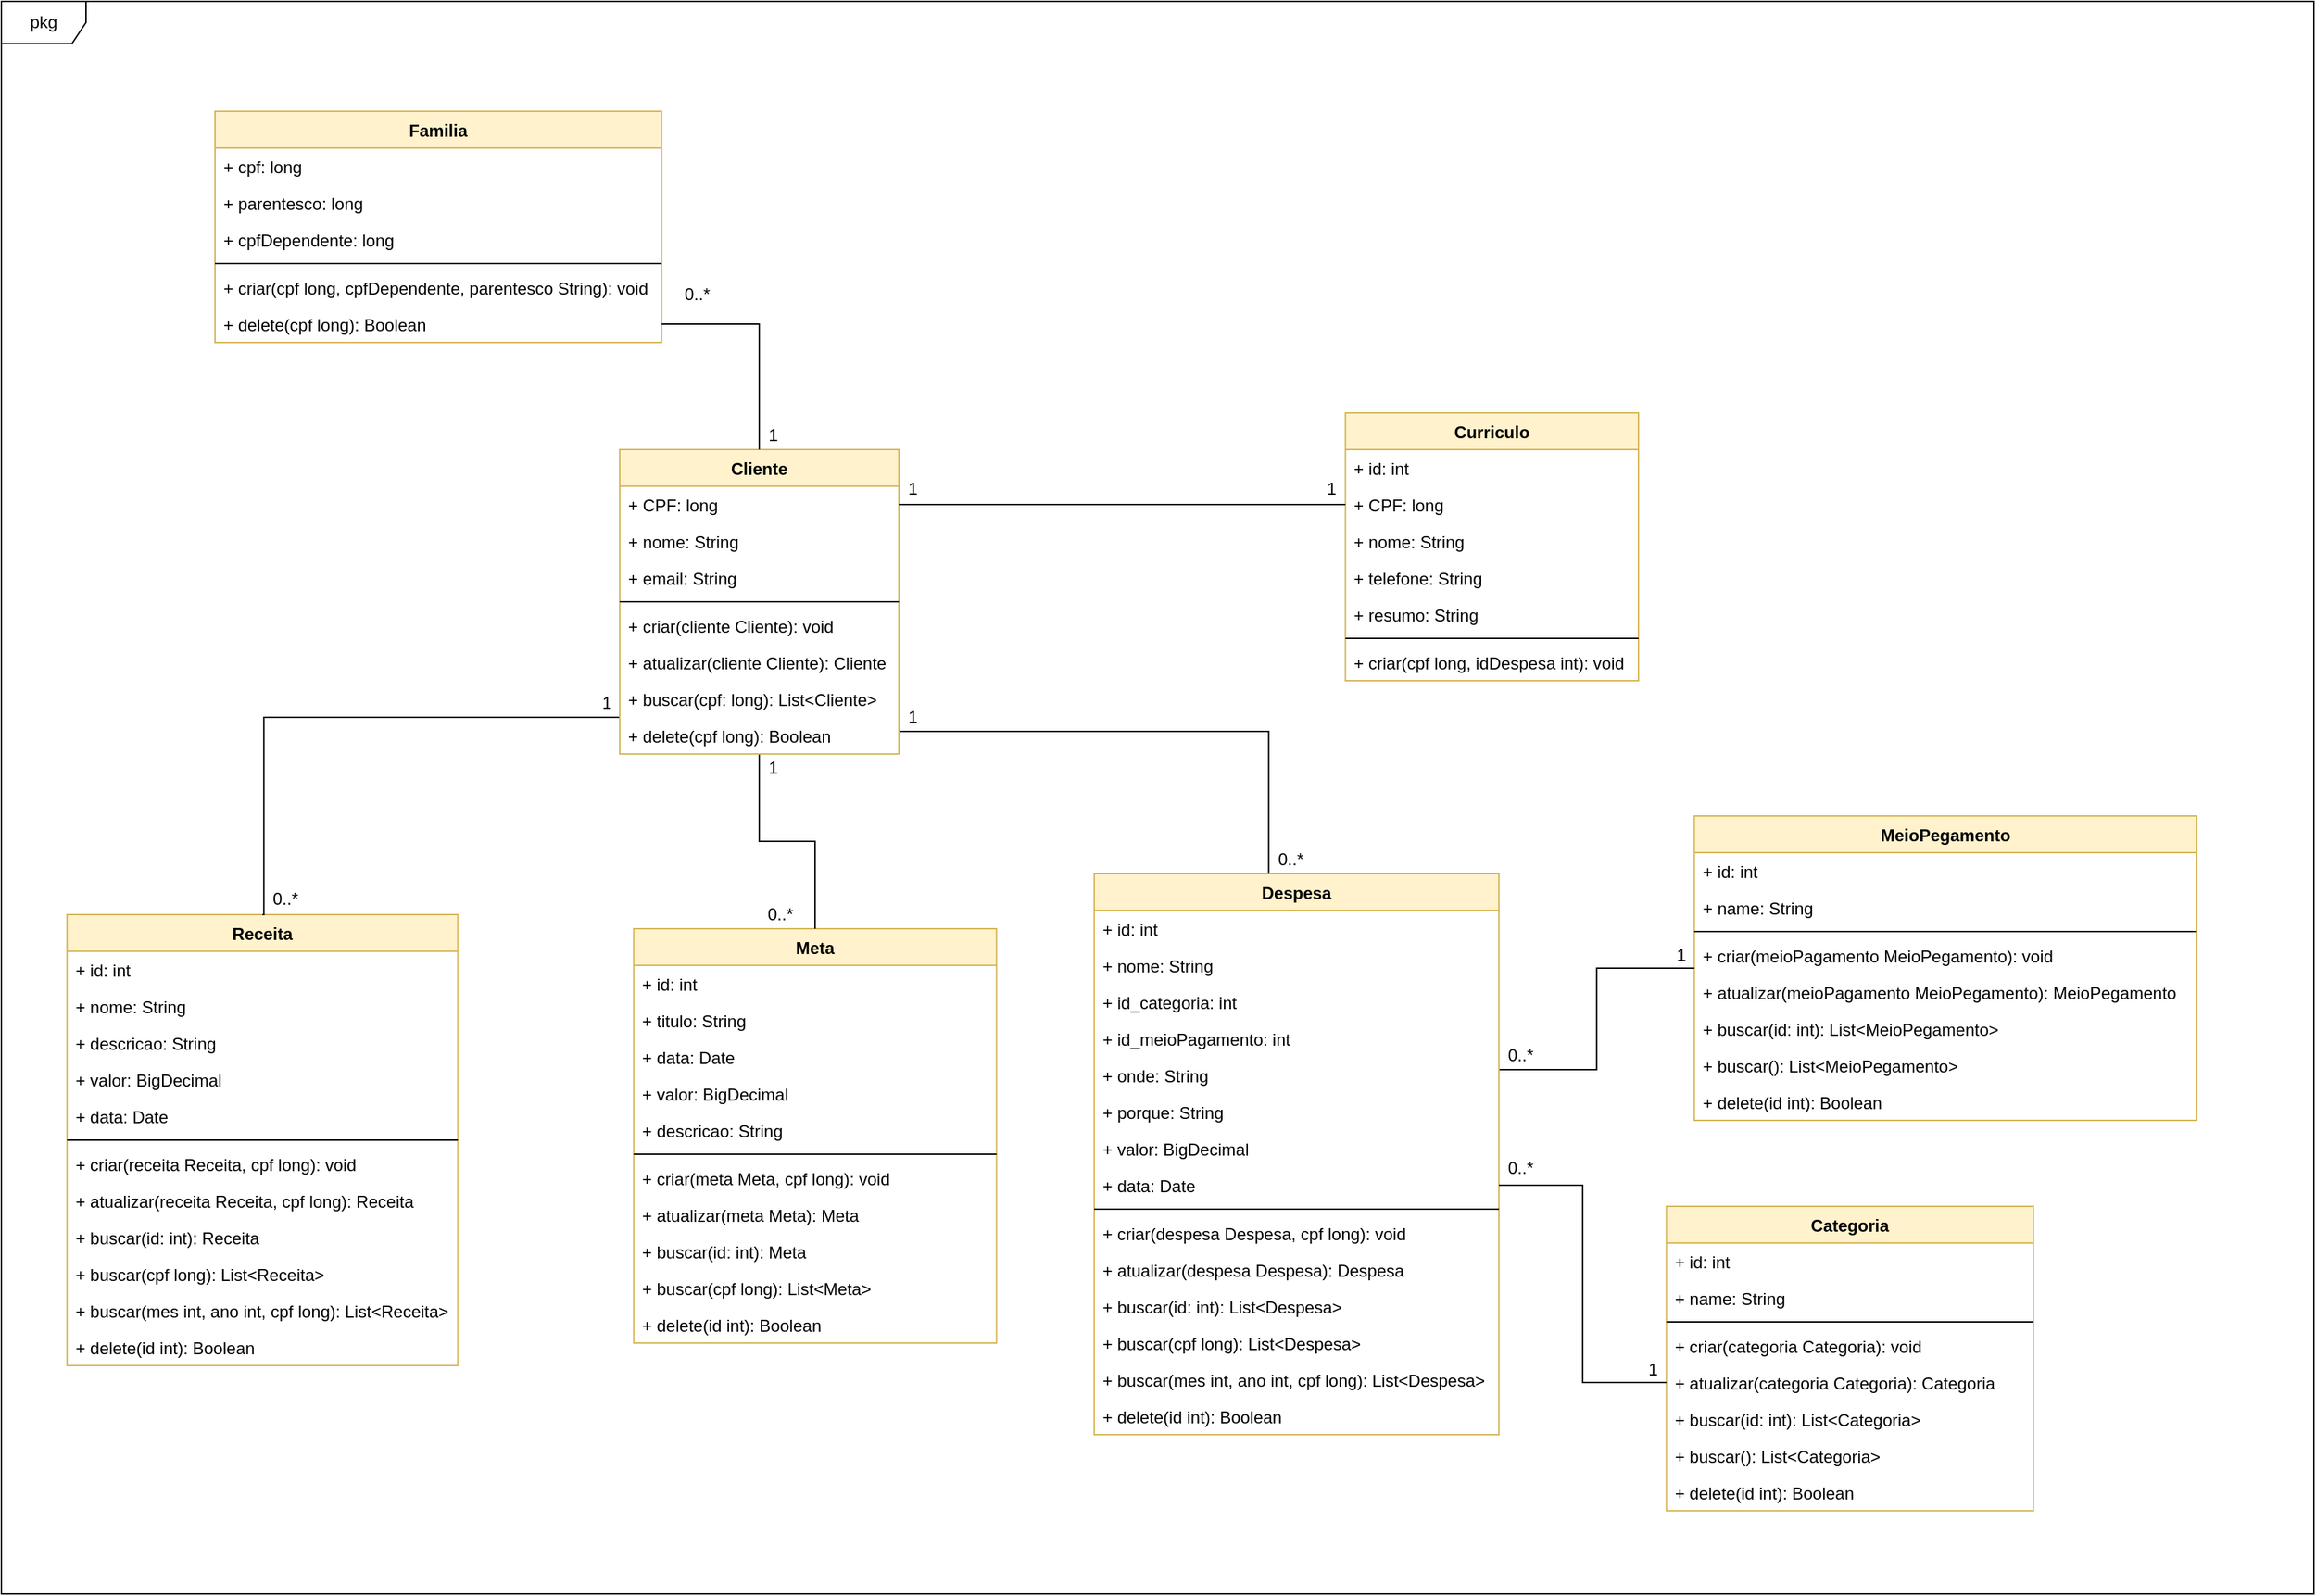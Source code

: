 <mxfile version="16.5.2" type="device"><diagram id="uWx7oYyYo-1F4tylcxtC" name="Page-1"><mxGraphModel dx="4543" dy="1931" grid="1" gridSize="10" guides="1" tooltips="1" connect="1" arrows="1" fold="1" page="1" pageScale="1" pageWidth="827" pageHeight="1169" math="0" shadow="0"><root><mxCell id="0"/><mxCell id="1" parent="0"/><mxCell id="nugGNnSuwgIJaR5XxNCK-1" value="Meta" style="swimlane;fontStyle=1;align=center;verticalAlign=top;childLayout=stackLayout;horizontal=1;startSize=26;horizontalStack=0;resizeParent=1;resizeParentMax=0;resizeLast=0;collapsible=1;marginBottom=0;fillColor=#fff2cc;strokeColor=#d6b656;" parent="1" vertex="1"><mxGeometry x="-2027.586" y="-490" width="257.333" height="294" as="geometry"/></mxCell><mxCell id="fTscHp3UliAlDqYLNk_5-16" value="+ id: int  " style="text;strokeColor=none;fillColor=none;align=left;verticalAlign=top;spacingLeft=4;spacingRight=4;overflow=hidden;rotatable=0;points=[[0,0.5],[1,0.5]];portConstraint=eastwest;" parent="nugGNnSuwgIJaR5XxNCK-1" vertex="1"><mxGeometry y="26" width="257.333" height="26" as="geometry"/></mxCell><mxCell id="fTscHp3UliAlDqYLNk_5-17" value="+ titulo: String" style="text;strokeColor=none;fillColor=none;align=left;verticalAlign=top;spacingLeft=4;spacingRight=4;overflow=hidden;rotatable=0;points=[[0,0.5],[1,0.5]];portConstraint=eastwest;" parent="nugGNnSuwgIJaR5XxNCK-1" vertex="1"><mxGeometry y="52" width="257.333" height="26" as="geometry"/></mxCell><mxCell id="fTscHp3UliAlDqYLNk_5-18" value="+ data: Date" style="text;strokeColor=none;fillColor=none;align=left;verticalAlign=top;spacingLeft=4;spacingRight=4;overflow=hidden;rotatable=0;points=[[0,0.5],[1,0.5]];portConstraint=eastwest;" parent="nugGNnSuwgIJaR5XxNCK-1" vertex="1"><mxGeometry y="78" width="257.333" height="26" as="geometry"/></mxCell><mxCell id="fTscHp3UliAlDqYLNk_5-19" value="+ valor: BigDecimal" style="text;strokeColor=none;fillColor=none;align=left;verticalAlign=top;spacingLeft=4;spacingRight=4;overflow=hidden;rotatable=0;points=[[0,0.5],[1,0.5]];portConstraint=eastwest;" parent="nugGNnSuwgIJaR5XxNCK-1" vertex="1"><mxGeometry y="104" width="257.333" height="26" as="geometry"/></mxCell><mxCell id="fTscHp3UliAlDqYLNk_5-20" value="+ descricao: String" style="text;strokeColor=none;fillColor=none;align=left;verticalAlign=top;spacingLeft=4;spacingRight=4;overflow=hidden;rotatable=0;points=[[0,0.5],[1,0.5]];portConstraint=eastwest;" parent="nugGNnSuwgIJaR5XxNCK-1" vertex="1"><mxGeometry y="130" width="257.333" height="26" as="geometry"/></mxCell><mxCell id="nugGNnSuwgIJaR5XxNCK-3" value="" style="line;strokeWidth=1;fillColor=none;align=left;verticalAlign=middle;spacingTop=-1;spacingLeft=3;spacingRight=3;rotatable=0;labelPosition=right;points=[];portConstraint=eastwest;" parent="nugGNnSuwgIJaR5XxNCK-1" vertex="1"><mxGeometry y="156" width="257.333" height="8" as="geometry"/></mxCell><mxCell id="nugGNnSuwgIJaR5XxNCK-4" value="+ criar(meta Meta, cpf long): void" style="text;strokeColor=none;fillColor=none;align=left;verticalAlign=top;spacingLeft=4;spacingRight=4;overflow=hidden;rotatable=0;points=[[0,0.5],[1,0.5]];portConstraint=eastwest;" parent="nugGNnSuwgIJaR5XxNCK-1" vertex="1"><mxGeometry y="164" width="257.333" height="26" as="geometry"/></mxCell><mxCell id="nugGNnSuwgIJaR5XxNCK-5" value="+ atualizar(meta Meta): Meta" style="text;strokeColor=none;fillColor=none;align=left;verticalAlign=top;spacingLeft=4;spacingRight=4;overflow=hidden;rotatable=0;points=[[0,0.5],[1,0.5]];portConstraint=eastwest;" parent="nugGNnSuwgIJaR5XxNCK-1" vertex="1"><mxGeometry y="190" width="257.333" height="26" as="geometry"/></mxCell><mxCell id="nugGNnSuwgIJaR5XxNCK-8" value="+ buscar(id: int): Meta" style="text;strokeColor=none;fillColor=none;align=left;verticalAlign=top;spacingLeft=4;spacingRight=4;overflow=hidden;rotatable=0;points=[[0,0.5],[1,0.5]];portConstraint=eastwest;" parent="nugGNnSuwgIJaR5XxNCK-1" vertex="1"><mxGeometry y="216" width="257.333" height="26" as="geometry"/></mxCell><mxCell id="nugGNnSuwgIJaR5XxNCK-7" value="+ buscar(cpf long): List&lt;Meta&gt;" style="text;strokeColor=none;fillColor=none;align=left;verticalAlign=top;spacingLeft=4;spacingRight=4;overflow=hidden;rotatable=0;points=[[0,0.5],[1,0.5]];portConstraint=eastwest;" parent="nugGNnSuwgIJaR5XxNCK-1" vertex="1"><mxGeometry y="242" width="257.333" height="26" as="geometry"/></mxCell><mxCell id="nugGNnSuwgIJaR5XxNCK-6" value="+ delete(id int): Boolean" style="text;strokeColor=none;fillColor=none;align=left;verticalAlign=top;spacingLeft=4;spacingRight=4;overflow=hidden;rotatable=0;points=[[0,0.5],[1,0.5]];portConstraint=eastwest;" parent="nugGNnSuwgIJaR5XxNCK-1" vertex="1"><mxGeometry y="268" width="257.333" height="26" as="geometry"/></mxCell><mxCell id="nugGNnSuwgIJaR5XxNCK-9" value="Categoria" style="swimlane;fontStyle=1;align=center;verticalAlign=top;childLayout=stackLayout;horizontal=1;startSize=26;horizontalStack=0;resizeParent=1;resizeParentMax=0;resizeLast=0;collapsible=1;marginBottom=0;fillColor=#fff2cc;strokeColor=#d6b656;" parent="1" vertex="1"><mxGeometry x="-1295.178" y="-293" width="260.302" height="216" as="geometry"/></mxCell><mxCell id="nugGNnSuwgIJaR5XxNCK-10" value="+ id: int  " style="text;strokeColor=none;fillColor=none;align=left;verticalAlign=top;spacingLeft=4;spacingRight=4;overflow=hidden;rotatable=0;points=[[0,0.5],[1,0.5]];portConstraint=eastwest;" parent="nugGNnSuwgIJaR5XxNCK-9" vertex="1"><mxGeometry y="26" width="260.302" height="26" as="geometry"/></mxCell><mxCell id="nugGNnSuwgIJaR5XxNCK-11" value="+ name: String" style="text;strokeColor=none;fillColor=none;align=left;verticalAlign=top;spacingLeft=4;spacingRight=4;overflow=hidden;rotatable=0;points=[[0,0.5],[1,0.5]];portConstraint=eastwest;" parent="nugGNnSuwgIJaR5XxNCK-9" vertex="1"><mxGeometry y="52" width="260.302" height="26" as="geometry"/></mxCell><mxCell id="nugGNnSuwgIJaR5XxNCK-15" value="" style="line;strokeWidth=1;fillColor=none;align=left;verticalAlign=middle;spacingTop=-1;spacingLeft=3;spacingRight=3;rotatable=0;labelPosition=right;points=[];portConstraint=eastwest;" parent="nugGNnSuwgIJaR5XxNCK-9" vertex="1"><mxGeometry y="78" width="260.302" height="8" as="geometry"/></mxCell><mxCell id="nugGNnSuwgIJaR5XxNCK-16" value="+ criar(categoria Categoria): void" style="text;strokeColor=none;fillColor=none;align=left;verticalAlign=top;spacingLeft=4;spacingRight=4;overflow=hidden;rotatable=0;points=[[0,0.5],[1,0.5]];portConstraint=eastwest;" parent="nugGNnSuwgIJaR5XxNCK-9" vertex="1"><mxGeometry y="86" width="260.302" height="26" as="geometry"/></mxCell><mxCell id="nugGNnSuwgIJaR5XxNCK-17" value="+ atualizar(categoria Categoria): Categoria" style="text;strokeColor=none;fillColor=none;align=left;verticalAlign=top;spacingLeft=4;spacingRight=4;overflow=hidden;rotatable=0;points=[[0,0.5],[1,0.5]];portConstraint=eastwest;" parent="nugGNnSuwgIJaR5XxNCK-9" vertex="1"><mxGeometry y="112" width="260.302" height="26" as="geometry"/></mxCell><mxCell id="nugGNnSuwgIJaR5XxNCK-18" value="+ buscar(id: int): List&lt;Categoria&gt;" style="text;strokeColor=none;fillColor=none;align=left;verticalAlign=top;spacingLeft=4;spacingRight=4;overflow=hidden;rotatable=0;points=[[0,0.5],[1,0.5]];portConstraint=eastwest;" parent="nugGNnSuwgIJaR5XxNCK-9" vertex="1"><mxGeometry y="138" width="260.302" height="26" as="geometry"/></mxCell><mxCell id="nugGNnSuwgIJaR5XxNCK-19" value="+ buscar(): List&lt;Categoria&gt;" style="text;strokeColor=none;fillColor=none;align=left;verticalAlign=top;spacingLeft=4;spacingRight=4;overflow=hidden;rotatable=0;points=[[0,0.5],[1,0.5]];portConstraint=eastwest;" parent="nugGNnSuwgIJaR5XxNCK-9" vertex="1"><mxGeometry y="164" width="260.302" height="26" as="geometry"/></mxCell><mxCell id="nugGNnSuwgIJaR5XxNCK-20" value="+ delete(id int): Boolean" style="text;strokeColor=none;fillColor=none;align=left;verticalAlign=top;spacingLeft=4;spacingRight=4;overflow=hidden;rotatable=0;points=[[0,0.5],[1,0.5]];portConstraint=eastwest;" parent="nugGNnSuwgIJaR5XxNCK-9" vertex="1"><mxGeometry y="190" width="260.302" height="26" as="geometry"/></mxCell><mxCell id="nugGNnSuwgIJaR5XxNCK-21" value="MeioPegamento" style="swimlane;fontStyle=1;align=center;verticalAlign=top;childLayout=stackLayout;horizontal=1;startSize=26;horizontalStack=0;resizeParent=1;resizeParentMax=0;resizeLast=0;collapsible=1;marginBottom=0;fillColor=#fff2cc;strokeColor=#d6b656;" parent="1" vertex="1"><mxGeometry x="-1275.383" y="-570" width="356.307" height="216" as="geometry"/></mxCell><mxCell id="nugGNnSuwgIJaR5XxNCK-22" value="+ id: int  " style="text;strokeColor=none;fillColor=none;align=left;verticalAlign=top;spacingLeft=4;spacingRight=4;overflow=hidden;rotatable=0;points=[[0,0.5],[1,0.5]];portConstraint=eastwest;" parent="nugGNnSuwgIJaR5XxNCK-21" vertex="1"><mxGeometry y="26" width="356.307" height="26" as="geometry"/></mxCell><mxCell id="nugGNnSuwgIJaR5XxNCK-23" value="+ name: String" style="text;strokeColor=none;fillColor=none;align=left;verticalAlign=top;spacingLeft=4;spacingRight=4;overflow=hidden;rotatable=0;points=[[0,0.5],[1,0.5]];portConstraint=eastwest;" parent="nugGNnSuwgIJaR5XxNCK-21" vertex="1"><mxGeometry y="52" width="356.307" height="26" as="geometry"/></mxCell><mxCell id="nugGNnSuwgIJaR5XxNCK-24" value="" style="line;strokeWidth=1;fillColor=none;align=left;verticalAlign=middle;spacingTop=-1;spacingLeft=3;spacingRight=3;rotatable=0;labelPosition=right;points=[];portConstraint=eastwest;" parent="nugGNnSuwgIJaR5XxNCK-21" vertex="1"><mxGeometry y="78" width="356.307" height="8" as="geometry"/></mxCell><mxCell id="nugGNnSuwgIJaR5XxNCK-25" value="+ criar(meioPagamento MeioPegamento): void" style="text;strokeColor=none;fillColor=none;align=left;verticalAlign=top;spacingLeft=4;spacingRight=4;overflow=hidden;rotatable=0;points=[[0,0.5],[1,0.5]];portConstraint=eastwest;" parent="nugGNnSuwgIJaR5XxNCK-21" vertex="1"><mxGeometry y="86" width="356.307" height="26" as="geometry"/></mxCell><mxCell id="nugGNnSuwgIJaR5XxNCK-26" value="+ atualizar(meioPagamento MeioPegamento): MeioPegamento" style="text;strokeColor=none;fillColor=none;align=left;verticalAlign=top;spacingLeft=4;spacingRight=4;overflow=hidden;rotatable=0;points=[[0,0.5],[1,0.5]];portConstraint=eastwest;" parent="nugGNnSuwgIJaR5XxNCK-21" vertex="1"><mxGeometry y="112" width="356.307" height="26" as="geometry"/></mxCell><mxCell id="nugGNnSuwgIJaR5XxNCK-27" value="+ buscar(id: int): List&lt;MeioPegamento&gt;" style="text;strokeColor=none;fillColor=none;align=left;verticalAlign=top;spacingLeft=4;spacingRight=4;overflow=hidden;rotatable=0;points=[[0,0.5],[1,0.5]];portConstraint=eastwest;" parent="nugGNnSuwgIJaR5XxNCK-21" vertex="1"><mxGeometry y="138" width="356.307" height="26" as="geometry"/></mxCell><mxCell id="nugGNnSuwgIJaR5XxNCK-28" value="+ buscar(): List&lt;MeioPegamento&gt;" style="text;strokeColor=none;fillColor=none;align=left;verticalAlign=top;spacingLeft=4;spacingRight=4;overflow=hidden;rotatable=0;points=[[0,0.5],[1,0.5]];portConstraint=eastwest;" parent="nugGNnSuwgIJaR5XxNCK-21" vertex="1"><mxGeometry y="164" width="356.307" height="26" as="geometry"/></mxCell><mxCell id="nugGNnSuwgIJaR5XxNCK-29" value="+ delete(id int): Boolean" style="text;strokeColor=none;fillColor=none;align=left;verticalAlign=top;spacingLeft=4;spacingRight=4;overflow=hidden;rotatable=0;points=[[0,0.5],[1,0.5]];portConstraint=eastwest;" parent="nugGNnSuwgIJaR5XxNCK-21" vertex="1"><mxGeometry y="190" width="356.307" height="26" as="geometry"/></mxCell><mxCell id="nugGNnSuwgIJaR5XxNCK-157" style="edgeStyle=orthogonalEdgeStyle;rounded=0;orthogonalLoop=1;jettySize=auto;html=1;endArrow=none;endFill=0;" parent="1" source="nugGNnSuwgIJaR5XxNCK-30" target="nugGNnSuwgIJaR5XxNCK-21" edge="1"><mxGeometry relative="1" as="geometry"><Array as="points"><mxPoint x="-1344.665" y="-390"/><mxPoint x="-1344.665" y="-462"/></Array></mxGeometry></mxCell><mxCell id="nugGNnSuwgIJaR5XxNCK-30" value="Despesa" style="swimlane;fontStyle=1;align=center;verticalAlign=top;childLayout=stackLayout;horizontal=1;startSize=26;horizontalStack=0;resizeParent=1;resizeParentMax=0;resizeLast=0;collapsible=1;marginBottom=0;fillColor=#fff2cc;strokeColor=#d6b656;" parent="1" vertex="1"><mxGeometry x="-1700.972" y="-529" width="287.025" height="398" as="geometry"/></mxCell><mxCell id="nugGNnSuwgIJaR5XxNCK-39" value="+ id: int  " style="text;strokeColor=none;fillColor=none;align=left;verticalAlign=top;spacingLeft=4;spacingRight=4;overflow=hidden;rotatable=0;points=[[0,0.5],[1,0.5]];portConstraint=eastwest;" parent="nugGNnSuwgIJaR5XxNCK-30" vertex="1"><mxGeometry y="26" width="287.025" height="26" as="geometry"/></mxCell><mxCell id="nugGNnSuwgIJaR5XxNCK-40" value="+ nome: String" style="text;strokeColor=none;fillColor=none;align=left;verticalAlign=top;spacingLeft=4;spacingRight=4;overflow=hidden;rotatable=0;points=[[0,0.5],[1,0.5]];portConstraint=eastwest;" parent="nugGNnSuwgIJaR5XxNCK-30" vertex="1"><mxGeometry y="52" width="287.025" height="26" as="geometry"/></mxCell><mxCell id="nugGNnSuwgIJaR5XxNCK-46" value="+ id_categoria: int" style="text;strokeColor=none;fillColor=none;align=left;verticalAlign=top;spacingLeft=4;spacingRight=4;overflow=hidden;rotatable=0;points=[[0,0.5],[1,0.5]];portConstraint=eastwest;" parent="nugGNnSuwgIJaR5XxNCK-30" vertex="1"><mxGeometry y="78" width="287.025" height="26" as="geometry"/></mxCell><mxCell id="nugGNnSuwgIJaR5XxNCK-45" value="+ id_meioPagamento: int" style="text;strokeColor=none;fillColor=none;align=left;verticalAlign=top;spacingLeft=4;spacingRight=4;overflow=hidden;rotatable=0;points=[[0,0.5],[1,0.5]];portConstraint=eastwest;" parent="nugGNnSuwgIJaR5XxNCK-30" vertex="1"><mxGeometry y="104" width="287.025" height="26" as="geometry"/></mxCell><mxCell id="nugGNnSuwgIJaR5XxNCK-44" value="+ onde: String" style="text;strokeColor=none;fillColor=none;align=left;verticalAlign=top;spacingLeft=4;spacingRight=4;overflow=hidden;rotatable=0;points=[[0,0.5],[1,0.5]];portConstraint=eastwest;" parent="nugGNnSuwgIJaR5XxNCK-30" vertex="1"><mxGeometry y="130" width="287.025" height="26" as="geometry"/></mxCell><mxCell id="nugGNnSuwgIJaR5XxNCK-43" value="+ porque: String" style="text;strokeColor=none;fillColor=none;align=left;verticalAlign=top;spacingLeft=4;spacingRight=4;overflow=hidden;rotatable=0;points=[[0,0.5],[1,0.5]];portConstraint=eastwest;" parent="nugGNnSuwgIJaR5XxNCK-30" vertex="1"><mxGeometry y="156" width="287.025" height="26" as="geometry"/></mxCell><mxCell id="nugGNnSuwgIJaR5XxNCK-42" value="+ valor: BigDecimal" style="text;strokeColor=none;fillColor=none;align=left;verticalAlign=top;spacingLeft=4;spacingRight=4;overflow=hidden;rotatable=0;points=[[0,0.5],[1,0.5]];portConstraint=eastwest;" parent="nugGNnSuwgIJaR5XxNCK-30" vertex="1"><mxGeometry y="182" width="287.025" height="26" as="geometry"/></mxCell><mxCell id="nugGNnSuwgIJaR5XxNCK-41" value="+ data: Date" style="text;strokeColor=none;fillColor=none;align=left;verticalAlign=top;spacingLeft=4;spacingRight=4;overflow=hidden;rotatable=0;points=[[0,0.5],[1,0.5]];portConstraint=eastwest;" parent="nugGNnSuwgIJaR5XxNCK-30" vertex="1"><mxGeometry y="208" width="287.025" height="26" as="geometry"/></mxCell><mxCell id="nugGNnSuwgIJaR5XxNCK-33" value="" style="line;strokeWidth=1;fillColor=none;align=left;verticalAlign=middle;spacingTop=-1;spacingLeft=3;spacingRight=3;rotatable=0;labelPosition=right;points=[];portConstraint=eastwest;" parent="nugGNnSuwgIJaR5XxNCK-30" vertex="1"><mxGeometry y="234" width="287.025" height="8" as="geometry"/></mxCell><mxCell id="nugGNnSuwgIJaR5XxNCK-34" value="+ criar(despesa Despesa, cpf long): void" style="text;strokeColor=none;fillColor=none;align=left;verticalAlign=top;spacingLeft=4;spacingRight=4;overflow=hidden;rotatable=0;points=[[0,0.5],[1,0.5]];portConstraint=eastwest;" parent="nugGNnSuwgIJaR5XxNCK-30" vertex="1"><mxGeometry y="242" width="287.025" height="26" as="geometry"/></mxCell><mxCell id="nugGNnSuwgIJaR5XxNCK-35" value="+ atualizar(despesa Despesa): Despesa" style="text;strokeColor=none;fillColor=none;align=left;verticalAlign=top;spacingLeft=4;spacingRight=4;overflow=hidden;rotatable=0;points=[[0,0.5],[1,0.5]];portConstraint=eastwest;" parent="nugGNnSuwgIJaR5XxNCK-30" vertex="1"><mxGeometry y="268" width="287.025" height="26" as="geometry"/></mxCell><mxCell id="nugGNnSuwgIJaR5XxNCK-36" value="+ buscar(id: int): List&lt;Despesa&gt;" style="text;strokeColor=none;fillColor=none;align=left;verticalAlign=top;spacingLeft=4;spacingRight=4;overflow=hidden;rotatable=0;points=[[0,0.5],[1,0.5]];portConstraint=eastwest;" parent="nugGNnSuwgIJaR5XxNCK-30" vertex="1"><mxGeometry y="294" width="287.025" height="26" as="geometry"/></mxCell><mxCell id="nugGNnSuwgIJaR5XxNCK-150" value="+ buscar(cpf long): List&lt;Despesa&gt;" style="text;strokeColor=none;fillColor=none;align=left;verticalAlign=top;spacingLeft=4;spacingRight=4;overflow=hidden;rotatable=0;points=[[0,0.5],[1,0.5]];portConstraint=eastwest;" parent="nugGNnSuwgIJaR5XxNCK-30" vertex="1"><mxGeometry y="320" width="287.025" height="26" as="geometry"/></mxCell><mxCell id="nugGNnSuwgIJaR5XxNCK-37" value="+ buscar(mes int, ano int, cpf long): List&lt;Despesa&gt;" style="text;strokeColor=none;fillColor=none;align=left;verticalAlign=top;spacingLeft=4;spacingRight=4;overflow=hidden;rotatable=0;points=[[0,0.5],[1,0.5]];portConstraint=eastwest;" parent="nugGNnSuwgIJaR5XxNCK-30" vertex="1"><mxGeometry y="346" width="287.025" height="26" as="geometry"/></mxCell><mxCell id="nugGNnSuwgIJaR5XxNCK-38" value="+ delete(id int): Boolean" style="text;strokeColor=none;fillColor=none;align=left;verticalAlign=top;spacingLeft=4;spacingRight=4;overflow=hidden;rotatable=0;points=[[0,0.5],[1,0.5]];portConstraint=eastwest;" parent="nugGNnSuwgIJaR5XxNCK-30" vertex="1"><mxGeometry y="372" width="287.025" height="26" as="geometry"/></mxCell><mxCell id="nugGNnSuwgIJaR5XxNCK-67" value="Curriculo" style="swimlane;fontStyle=1;align=center;verticalAlign=top;childLayout=stackLayout;horizontal=1;startSize=26;horizontalStack=0;resizeParent=1;resizeParentMax=0;resizeLast=0;collapsible=1;marginBottom=0;fillColor=#fff2cc;strokeColor=#d6b656;" parent="1" vertex="1"><mxGeometry x="-1522.818" y="-856" width="207.846" height="190" as="geometry"/></mxCell><mxCell id="fTscHp3UliAlDqYLNk_5-70" value="+ id: int" style="text;strokeColor=none;fillColor=none;align=left;verticalAlign=top;spacingLeft=4;spacingRight=4;overflow=hidden;rotatable=0;points=[[0,0.5],[1,0.5]];portConstraint=eastwest;" parent="nugGNnSuwgIJaR5XxNCK-67" vertex="1"><mxGeometry y="26" width="207.846" height="26" as="geometry"/></mxCell><mxCell id="nugGNnSuwgIJaR5XxNCK-72" value="+ CPF: long  " style="text;strokeColor=none;fillColor=none;align=left;verticalAlign=top;spacingLeft=4;spacingRight=4;overflow=hidden;rotatable=0;points=[[0,0.5],[1,0.5]];portConstraint=eastwest;" parent="nugGNnSuwgIJaR5XxNCK-67" vertex="1"><mxGeometry y="52" width="207.846" height="26" as="geometry"/></mxCell><mxCell id="fTscHp3UliAlDqYLNk_5-69" value="+ nome: String" style="text;strokeColor=none;fillColor=none;align=left;verticalAlign=top;spacingLeft=4;spacingRight=4;overflow=hidden;rotatable=0;points=[[0,0.5],[1,0.5]];portConstraint=eastwest;" parent="nugGNnSuwgIJaR5XxNCK-67" vertex="1"><mxGeometry y="78" width="207.846" height="26" as="geometry"/></mxCell><mxCell id="fTscHp3UliAlDqYLNk_5-71" value="+ telefone: String  " style="text;strokeColor=none;fillColor=none;align=left;verticalAlign=top;spacingLeft=4;spacingRight=4;overflow=hidden;rotatable=0;points=[[0,0.5],[1,0.5]];portConstraint=eastwest;" parent="nugGNnSuwgIJaR5XxNCK-67" vertex="1"><mxGeometry y="104" width="207.846" height="26" as="geometry"/></mxCell><mxCell id="fTscHp3UliAlDqYLNk_5-72" value="+ resumo: String  " style="text;strokeColor=none;fillColor=none;align=left;verticalAlign=top;spacingLeft=4;spacingRight=4;overflow=hidden;rotatable=0;points=[[0,0.5],[1,0.5]];portConstraint=eastwest;" parent="nugGNnSuwgIJaR5XxNCK-67" vertex="1"><mxGeometry y="130" width="207.846" height="26" as="geometry"/></mxCell><mxCell id="nugGNnSuwgIJaR5XxNCK-70" value="" style="line;strokeWidth=1;fillColor=none;align=left;verticalAlign=middle;spacingTop=-1;spacingLeft=3;spacingRight=3;rotatable=0;labelPosition=right;points=[];portConstraint=eastwest;" parent="nugGNnSuwgIJaR5XxNCK-67" vertex="1"><mxGeometry y="156" width="207.846" height="8" as="geometry"/></mxCell><mxCell id="nugGNnSuwgIJaR5XxNCK-71" value="+ criar(cpf long, idDespesa int): void" style="text;strokeColor=none;fillColor=none;align=left;verticalAlign=top;spacingLeft=4;spacingRight=4;overflow=hidden;rotatable=0;points=[[0,0.5],[1,0.5]];portConstraint=eastwest;" parent="nugGNnSuwgIJaR5XxNCK-67" vertex="1"><mxGeometry y="164" width="207.846" height="26" as="geometry"/></mxCell><mxCell id="nugGNnSuwgIJaR5XxNCK-80" value="Receita" style="swimlane;fontStyle=1;align=center;verticalAlign=top;childLayout=stackLayout;horizontal=1;startSize=26;horizontalStack=0;resizeParent=1;resizeParentMax=0;resizeLast=0;collapsible=1;marginBottom=0;fillColor=#fff2cc;strokeColor=#d6b656;" parent="1" vertex="1"><mxGeometry x="-2429.421" y="-500" width="277.127" height="320" as="geometry"/></mxCell><mxCell id="nugGNnSuwgIJaR5XxNCK-81" value="+ id: int  " style="text;strokeColor=none;fillColor=none;align=left;verticalAlign=top;spacingLeft=4;spacingRight=4;overflow=hidden;rotatable=0;points=[[0,0.5],[1,0.5]];portConstraint=eastwest;" parent="nugGNnSuwgIJaR5XxNCK-80" vertex="1"><mxGeometry y="26" width="277.127" height="26" as="geometry"/></mxCell><mxCell id="fTscHp3UliAlDqYLNk_5-12" value="+ nome: String" style="text;strokeColor=none;fillColor=none;align=left;verticalAlign=top;spacingLeft=4;spacingRight=4;overflow=hidden;rotatable=0;points=[[0,0.5],[1,0.5]];portConstraint=eastwest;" parent="nugGNnSuwgIJaR5XxNCK-80" vertex="1"><mxGeometry y="52" width="277.127" height="26" as="geometry"/></mxCell><mxCell id="fTscHp3UliAlDqYLNk_5-14" value="+ descricao: String" style="text;strokeColor=none;fillColor=none;align=left;verticalAlign=top;spacingLeft=4;spacingRight=4;overflow=hidden;rotatable=0;points=[[0,0.5],[1,0.5]];portConstraint=eastwest;" parent="nugGNnSuwgIJaR5XxNCK-80" vertex="1"><mxGeometry y="78" width="277.127" height="26" as="geometry"/></mxCell><mxCell id="fTscHp3UliAlDqYLNk_5-13" value="+ valor: BigDecimal" style="text;strokeColor=none;fillColor=none;align=left;verticalAlign=top;spacingLeft=4;spacingRight=4;overflow=hidden;rotatable=0;points=[[0,0.5],[1,0.5]];portConstraint=eastwest;" parent="nugGNnSuwgIJaR5XxNCK-80" vertex="1"><mxGeometry y="104" width="277.127" height="26" as="geometry"/></mxCell><mxCell id="fTscHp3UliAlDqYLNk_5-10" value="+ data: Date" style="text;strokeColor=none;fillColor=none;align=left;verticalAlign=top;spacingLeft=4;spacingRight=4;overflow=hidden;rotatable=0;points=[[0,0.5],[1,0.5]];portConstraint=eastwest;" parent="nugGNnSuwgIJaR5XxNCK-80" vertex="1"><mxGeometry y="130" width="277.127" height="26" as="geometry"/></mxCell><mxCell id="nugGNnSuwgIJaR5XxNCK-86" value="" style="line;strokeWidth=1;fillColor=none;align=left;verticalAlign=middle;spacingTop=-1;spacingLeft=3;spacingRight=3;rotatable=0;labelPosition=right;points=[];portConstraint=eastwest;" parent="nugGNnSuwgIJaR5XxNCK-80" vertex="1"><mxGeometry y="156" width="277.127" height="8" as="geometry"/></mxCell><mxCell id="nugGNnSuwgIJaR5XxNCK-87" value="+ criar(receita Receita, cpf long): void" style="text;strokeColor=none;fillColor=none;align=left;verticalAlign=top;spacingLeft=4;spacingRight=4;overflow=hidden;rotatable=0;points=[[0,0.5],[1,0.5]];portConstraint=eastwest;" parent="nugGNnSuwgIJaR5XxNCK-80" vertex="1"><mxGeometry y="164" width="277.127" height="26" as="geometry"/></mxCell><mxCell id="nugGNnSuwgIJaR5XxNCK-88" value="+ atualizar(receita Receita, cpf long): Receita" style="text;strokeColor=none;fillColor=none;align=left;verticalAlign=top;spacingLeft=4;spacingRight=4;overflow=hidden;rotatable=0;points=[[0,0.5],[1,0.5]];portConstraint=eastwest;" parent="nugGNnSuwgIJaR5XxNCK-80" vertex="1"><mxGeometry y="190" width="277.127" height="26" as="geometry"/></mxCell><mxCell id="nugGNnSuwgIJaR5XxNCK-89" value="+ buscar(id: int): Receita" style="text;strokeColor=none;fillColor=none;align=left;verticalAlign=top;spacingLeft=4;spacingRight=4;overflow=hidden;rotatable=0;points=[[0,0.5],[1,0.5]];portConstraint=eastwest;" parent="nugGNnSuwgIJaR5XxNCK-80" vertex="1"><mxGeometry y="216" width="277.127" height="26" as="geometry"/></mxCell><mxCell id="nugGNnSuwgIJaR5XxNCK-90" value="+ buscar(cpf long): List&lt;Receita&gt;" style="text;strokeColor=none;fillColor=none;align=left;verticalAlign=top;spacingLeft=4;spacingRight=4;overflow=hidden;rotatable=0;points=[[0,0.5],[1,0.5]];portConstraint=eastwest;" parent="nugGNnSuwgIJaR5XxNCK-80" vertex="1"><mxGeometry y="242" width="277.127" height="26" as="geometry"/></mxCell><mxCell id="nugGNnSuwgIJaR5XxNCK-149" value="+ buscar(mes int, ano int, cpf long): List&lt;Receita&gt;" style="text;strokeColor=none;fillColor=none;align=left;verticalAlign=top;spacingLeft=4;spacingRight=4;overflow=hidden;rotatable=0;points=[[0,0.5],[1,0.5]];portConstraint=eastwest;" parent="nugGNnSuwgIJaR5XxNCK-80" vertex="1"><mxGeometry y="268" width="277.127" height="26" as="geometry"/></mxCell><mxCell id="nugGNnSuwgIJaR5XxNCK-91" value="+ delete(id int): Boolean" style="text;strokeColor=none;fillColor=none;align=left;verticalAlign=top;spacingLeft=4;spacingRight=4;overflow=hidden;rotatable=0;points=[[0,0.5],[1,0.5]];portConstraint=eastwest;" parent="nugGNnSuwgIJaR5XxNCK-80" vertex="1"><mxGeometry y="294" width="277.127" height="26" as="geometry"/></mxCell><mxCell id="nugGNnSuwgIJaR5XxNCK-126" style="edgeStyle=orthogonalEdgeStyle;rounded=0;orthogonalLoop=1;jettySize=auto;html=1;entryX=0.5;entryY=0;entryDx=0;entryDy=0;endArrow=none;endFill=0;" parent="1" source="nugGNnSuwgIJaR5XxNCK-93" target="nugGNnSuwgIJaR5XxNCK-80" edge="1"><mxGeometry relative="1" as="geometry"><Array as="points"><mxPoint x="-2289.867" y="-640"/></Array></mxGeometry></mxCell><mxCell id="nugGNnSuwgIJaR5XxNCK-129" style="edgeStyle=orthogonalEdgeStyle;rounded=0;orthogonalLoop=1;jettySize=auto;html=1;endArrow=none;endFill=0;" parent="1" source="nugGNnSuwgIJaR5XxNCK-93" target="nugGNnSuwgIJaR5XxNCK-1" edge="1"><mxGeometry relative="1" as="geometry"/></mxCell><mxCell id="nugGNnSuwgIJaR5XxNCK-147" style="edgeStyle=orthogonalEdgeStyle;rounded=0;orthogonalLoop=1;jettySize=auto;html=1;endArrow=none;endFill=0;" parent="1" source="nugGNnSuwgIJaR5XxNCK-93" target="nugGNnSuwgIJaR5XxNCK-30" edge="1"><mxGeometry relative="1" as="geometry"><Array as="points"><mxPoint x="-1577.254" y="-630"/></Array></mxGeometry></mxCell><mxCell id="nugGNnSuwgIJaR5XxNCK-93" value="Cliente" style="swimlane;fontStyle=1;align=center;verticalAlign=top;childLayout=stackLayout;horizontal=1;startSize=26;horizontalStack=0;resizeParent=1;resizeParentMax=0;resizeLast=0;collapsible=1;marginBottom=0;fillColor=#fff2cc;strokeColor=#d6b656;" parent="1" vertex="1"><mxGeometry x="-2037.483" y="-830" width="197.948" height="216" as="geometry"/></mxCell><mxCell id="nugGNnSuwgIJaR5XxNCK-94" value="+ CPF: long  " style="text;strokeColor=none;fillColor=none;align=left;verticalAlign=top;spacingLeft=4;spacingRight=4;overflow=hidden;rotatable=0;points=[[0,0.5],[1,0.5]];portConstraint=eastwest;" parent="nugGNnSuwgIJaR5XxNCK-93" vertex="1"><mxGeometry y="26" width="197.948" height="26" as="geometry"/></mxCell><mxCell id="nugGNnSuwgIJaR5XxNCK-98" value="+ nome: String" style="text;strokeColor=none;fillColor=none;align=left;verticalAlign=top;spacingLeft=4;spacingRight=4;overflow=hidden;rotatable=0;points=[[0,0.5],[1,0.5]];portConstraint=eastwest;" parent="nugGNnSuwgIJaR5XxNCK-93" vertex="1"><mxGeometry y="52" width="197.948" height="26" as="geometry"/></mxCell><mxCell id="nugGNnSuwgIJaR5XxNCK-99" value="+ email: String" style="text;strokeColor=none;fillColor=none;align=left;verticalAlign=top;spacingLeft=4;spacingRight=4;overflow=hidden;rotatable=0;points=[[0,0.5],[1,0.5]];portConstraint=eastwest;" parent="nugGNnSuwgIJaR5XxNCK-93" vertex="1"><mxGeometry y="78" width="197.948" height="26" as="geometry"/></mxCell><mxCell id="nugGNnSuwgIJaR5XxNCK-96" value="" style="line;strokeWidth=1;fillColor=none;align=left;verticalAlign=middle;spacingTop=-1;spacingLeft=3;spacingRight=3;rotatable=0;labelPosition=right;points=[];portConstraint=eastwest;" parent="nugGNnSuwgIJaR5XxNCK-93" vertex="1"><mxGeometry y="104" width="197.948" height="8" as="geometry"/></mxCell><mxCell id="nugGNnSuwgIJaR5XxNCK-100" value="+ criar(cliente Cliente): void" style="text;strokeColor=none;fillColor=none;align=left;verticalAlign=top;spacingLeft=4;spacingRight=4;overflow=hidden;rotatable=0;points=[[0,0.5],[1,0.5]];portConstraint=eastwest;" parent="nugGNnSuwgIJaR5XxNCK-93" vertex="1"><mxGeometry y="112" width="197.948" height="26" as="geometry"/></mxCell><mxCell id="nugGNnSuwgIJaR5XxNCK-101" value="+ atualizar(cliente Cliente): Cliente" style="text;strokeColor=none;fillColor=none;align=left;verticalAlign=top;spacingLeft=4;spacingRight=4;overflow=hidden;rotatable=0;points=[[0,0.5],[1,0.5]];portConstraint=eastwest;" parent="nugGNnSuwgIJaR5XxNCK-93" vertex="1"><mxGeometry y="138" width="197.948" height="26" as="geometry"/></mxCell><mxCell id="nugGNnSuwgIJaR5XxNCK-102" value="+ buscar(cpf: long): List&lt;Cliente&gt;" style="text;strokeColor=none;fillColor=none;align=left;verticalAlign=top;spacingLeft=4;spacingRight=4;overflow=hidden;rotatable=0;points=[[0,0.5],[1,0.5]];portConstraint=eastwest;" parent="nugGNnSuwgIJaR5XxNCK-93" vertex="1"><mxGeometry y="164" width="197.948" height="26" as="geometry"/></mxCell><mxCell id="nugGNnSuwgIJaR5XxNCK-103" value="+ delete(cpf long): Boolean" style="text;strokeColor=none;fillColor=none;align=left;verticalAlign=top;spacingLeft=4;spacingRight=4;overflow=hidden;rotatable=0;points=[[0,0.5],[1,0.5]];portConstraint=eastwest;" parent="nugGNnSuwgIJaR5XxNCK-93" vertex="1"><mxGeometry y="190" width="197.948" height="26" as="geometry"/></mxCell><mxCell id="nugGNnSuwgIJaR5XxNCK-105" value="Familia" style="swimlane;fontStyle=1;align=center;verticalAlign=top;childLayout=stackLayout;horizontal=1;startSize=26;horizontalStack=0;resizeParent=1;resizeParentMax=0;resizeLast=0;collapsible=1;marginBottom=0;fillColor=#fff2cc;strokeColor=#d6b656;" parent="1" vertex="1"><mxGeometry x="-2324.508" y="-1070" width="316.717" height="164" as="geometry"/></mxCell><mxCell id="fTscHp3UliAlDqYLNk_5-64" value="+ cpf: long  " style="text;strokeColor=none;fillColor=none;align=left;verticalAlign=top;spacingLeft=4;spacingRight=4;overflow=hidden;rotatable=0;points=[[0,0.5],[1,0.5]];portConstraint=eastwest;" parent="nugGNnSuwgIJaR5XxNCK-105" vertex="1"><mxGeometry y="26" width="316.717" height="26" as="geometry"/></mxCell><mxCell id="fTscHp3UliAlDqYLNk_5-65" value="+ parentesco: long  " style="text;strokeColor=none;fillColor=none;align=left;verticalAlign=top;spacingLeft=4;spacingRight=4;overflow=hidden;rotatable=0;points=[[0,0.5],[1,0.5]];portConstraint=eastwest;" parent="nugGNnSuwgIJaR5XxNCK-105" vertex="1"><mxGeometry y="52" width="316.717" height="26" as="geometry"/></mxCell><mxCell id="nugGNnSuwgIJaR5XxNCK-104" value="+ cpfDependente: long  " style="text;strokeColor=none;fillColor=none;align=left;verticalAlign=top;spacingLeft=4;spacingRight=4;overflow=hidden;rotatable=0;points=[[0,0.5],[1,0.5]];portConstraint=eastwest;" parent="nugGNnSuwgIJaR5XxNCK-105" vertex="1"><mxGeometry y="78" width="316.717" height="26" as="geometry"/></mxCell><mxCell id="nugGNnSuwgIJaR5XxNCK-109" value="" style="line;strokeWidth=1;fillColor=none;align=left;verticalAlign=middle;spacingTop=-1;spacingLeft=3;spacingRight=3;rotatable=0;labelPosition=right;points=[];portConstraint=eastwest;" parent="nugGNnSuwgIJaR5XxNCK-105" vertex="1"><mxGeometry y="104" width="316.717" height="8" as="geometry"/></mxCell><mxCell id="nugGNnSuwgIJaR5XxNCK-110" value="+ criar(cpf long, cpfDependente, parentesco String): void" style="text;strokeColor=none;fillColor=none;align=left;verticalAlign=top;spacingLeft=4;spacingRight=4;overflow=hidden;rotatable=0;points=[[0,0.5],[1,0.5]];portConstraint=eastwest;" parent="nugGNnSuwgIJaR5XxNCK-105" vertex="1"><mxGeometry y="112" width="316.717" height="26" as="geometry"/></mxCell><mxCell id="nugGNnSuwgIJaR5XxNCK-113" value="+ delete(cpf long): Boolean" style="text;strokeColor=none;fillColor=none;align=left;verticalAlign=top;spacingLeft=4;spacingRight=4;overflow=hidden;rotatable=0;points=[[0,0.5],[1,0.5]];portConstraint=eastwest;" parent="nugGNnSuwgIJaR5XxNCK-105" vertex="1"><mxGeometry y="138" width="316.717" height="26" as="geometry"/></mxCell><mxCell id="nugGNnSuwgIJaR5XxNCK-125" value="" style="group" parent="1" vertex="1" connectable="0"><mxGeometry x="-1997.894" y="-950" width="79.179" height="120" as="geometry"/></mxCell><mxCell id="nugGNnSuwgIJaR5XxNCK-123" value="1" style="text;html=1;align=center;verticalAlign=middle;resizable=0;points=[];autosize=1;strokeColor=none;fillColor=none;" parent="nugGNnSuwgIJaR5XxNCK-125" vertex="1"><mxGeometry x="59.384" y="100" width="20" height="20" as="geometry"/></mxCell><mxCell id="nugGNnSuwgIJaR5XxNCK-124" value="0..*" style="text;html=1;align=center;verticalAlign=middle;resizable=0;points=[];autosize=1;strokeColor=none;fillColor=none;" parent="nugGNnSuwgIJaR5XxNCK-125" vertex="1"><mxGeometry width="30" height="20" as="geometry"/></mxCell><mxCell id="nugGNnSuwgIJaR5XxNCK-127" value="1" style="text;html=1;align=center;verticalAlign=middle;resizable=0;points=[];autosize=1;strokeColor=none;fillColor=none;" parent="1" vertex="1"><mxGeometry x="-2057.278" y="-660" width="20" height="20" as="geometry"/></mxCell><mxCell id="nugGNnSuwgIJaR5XxNCK-128" value="0..*" style="text;html=1;align=center;verticalAlign=middle;resizable=0;points=[];autosize=1;strokeColor=none;fillColor=none;" parent="1" vertex="1"><mxGeometry x="-2289.867" y="-521" width="30" height="20" as="geometry"/></mxCell><mxCell id="nugGNnSuwgIJaR5XxNCK-130" value="1" style="text;html=1;align=center;verticalAlign=middle;resizable=0;points=[];autosize=1;strokeColor=none;fillColor=none;" parent="1" vertex="1"><mxGeometry x="-1938.509" y="-614" width="20" height="20" as="geometry"/></mxCell><mxCell id="nugGNnSuwgIJaR5XxNCK-131" value="0..*" style="text;html=1;align=center;verticalAlign=middle;resizable=0;points=[];autosize=1;strokeColor=none;fillColor=none;" parent="1" vertex="1"><mxGeometry x="-1938.509" y="-510" width="30" height="20" as="geometry"/></mxCell><mxCell id="nugGNnSuwgIJaR5XxNCK-151" style="edgeStyle=orthogonalEdgeStyle;rounded=0;orthogonalLoop=1;jettySize=auto;html=1;endArrow=none;endFill=0;" parent="1" source="nugGNnSuwgIJaR5XxNCK-41" target="nugGNnSuwgIJaR5XxNCK-17" edge="1"><mxGeometry relative="1" as="geometry"/></mxCell><mxCell id="nugGNnSuwgIJaR5XxNCK-152" value="1" style="text;html=1;align=center;verticalAlign=middle;resizable=0;points=[];autosize=1;strokeColor=none;fillColor=none;" parent="1" vertex="1"><mxGeometry x="-1839.535" y="-650" width="20" height="20" as="geometry"/></mxCell><mxCell id="nugGNnSuwgIJaR5XxNCK-153" value="0..*" style="text;html=1;align=center;verticalAlign=middle;resizable=0;points=[];autosize=1;strokeColor=none;fillColor=none;" parent="1" vertex="1"><mxGeometry x="-1577.254" y="-549" width="30" height="20" as="geometry"/></mxCell><mxCell id="nugGNnSuwgIJaR5XxNCK-154" value="0..*" style="text;html=1;align=center;verticalAlign=middle;resizable=0;points=[];autosize=1;strokeColor=none;fillColor=none;" parent="1" vertex="1"><mxGeometry x="-1413.947" y="-330" width="30" height="20" as="geometry"/></mxCell><mxCell id="nugGNnSuwgIJaR5XxNCK-155" value="1" style="text;html=1;align=center;verticalAlign=middle;resizable=0;points=[];autosize=1;strokeColor=none;fillColor=none;" parent="1" vertex="1"><mxGeometry x="-1314.973" y="-187" width="20" height="20" as="geometry"/></mxCell><mxCell id="nugGNnSuwgIJaR5XxNCK-158" value="1" style="text;html=1;align=center;verticalAlign=middle;resizable=0;points=[];autosize=1;strokeColor=none;fillColor=none;" parent="1" vertex="1"><mxGeometry x="-1295.178" y="-481" width="20" height="20" as="geometry"/></mxCell><mxCell id="nugGNnSuwgIJaR5XxNCK-159" value="0..*" style="text;html=1;align=center;verticalAlign=middle;resizable=0;points=[];autosize=1;strokeColor=none;fillColor=none;" parent="1" vertex="1"><mxGeometry x="-1413.947" y="-410" width="30" height="20" as="geometry"/></mxCell><mxCell id="nugGNnSuwgIJaR5XxNCK-160" style="edgeStyle=orthogonalEdgeStyle;rounded=0;orthogonalLoop=1;jettySize=auto;html=1;endArrow=none;endFill=0;" parent="1" source="nugGNnSuwgIJaR5XxNCK-94" target="nugGNnSuwgIJaR5XxNCK-72" edge="1"><mxGeometry relative="1" as="geometry"/></mxCell><mxCell id="nugGNnSuwgIJaR5XxNCK-161" value="1" style="text;html=1;align=center;verticalAlign=middle;resizable=0;points=[];autosize=1;strokeColor=none;fillColor=none;" parent="1" vertex="1"><mxGeometry x="-1839.535" y="-812" width="20" height="20" as="geometry"/></mxCell><mxCell id="nugGNnSuwgIJaR5XxNCK-163" value="1" style="text;html=1;align=center;verticalAlign=middle;resizable=0;points=[];autosize=1;strokeColor=none;fillColor=none;" parent="1" vertex="1"><mxGeometry x="-1542.613" y="-812" width="20" height="20" as="geometry"/></mxCell><mxCell id="nugGNnSuwgIJaR5XxNCK-164" value="pkg" style="shape=umlFrame;whiteSpace=wrap;html=1;" parent="1" vertex="1"><mxGeometry x="-2476" y="-1148" width="1640" height="1130" as="geometry"/></mxCell><mxCell id="nugGNnSuwgIJaR5XxNCK-121" value="" style="edgeStyle=orthogonalEdgeStyle;rounded=0;orthogonalLoop=1;jettySize=auto;html=1;endArrow=none;endFill=0;" parent="1" source="nugGNnSuwgIJaR5XxNCK-93" target="nugGNnSuwgIJaR5XxNCK-113" edge="1"><mxGeometry relative="1" as="geometry"/></mxCell></root></mxGraphModel></diagram></mxfile>